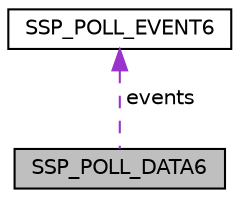 digraph "SSP_POLL_DATA6"
{
  edge [fontname="Helvetica",fontsize="10",labelfontname="Helvetica",labelfontsize="10"];
  node [fontname="Helvetica",fontsize="10",shape=record];
  Node1 [label="SSP_POLL_DATA6",height=0.2,width=0.4,color="black", fillcolor="grey75", style="filled", fontcolor="black"];
  Node2 -> Node1 [dir="back",color="darkorchid3",fontsize="10",style="dashed",label=" events" ,fontname="Helvetica"];
  Node2 [label="SSP_POLL_EVENT6",height=0.2,width=0.4,color="black", fillcolor="white", style="filled",URL="$structSSP__POLL__EVENT6.html"];
}
